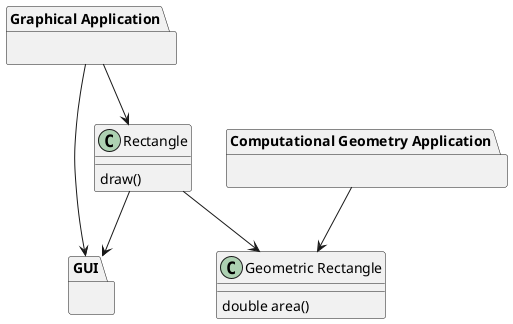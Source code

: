 @startuml

class Rectangle {
	draw()
}

class "Geometric Rectangle" as GR {
	double area()	
}

package GUI { }
package "Computational Geometry Application" as CGA { }
package "Graphical Application" as GA { }

Rectangle --> GUI
CGA --> GR
GA --> Rectangle
GA --> GUI
Rectangle --> GR

@enduml

